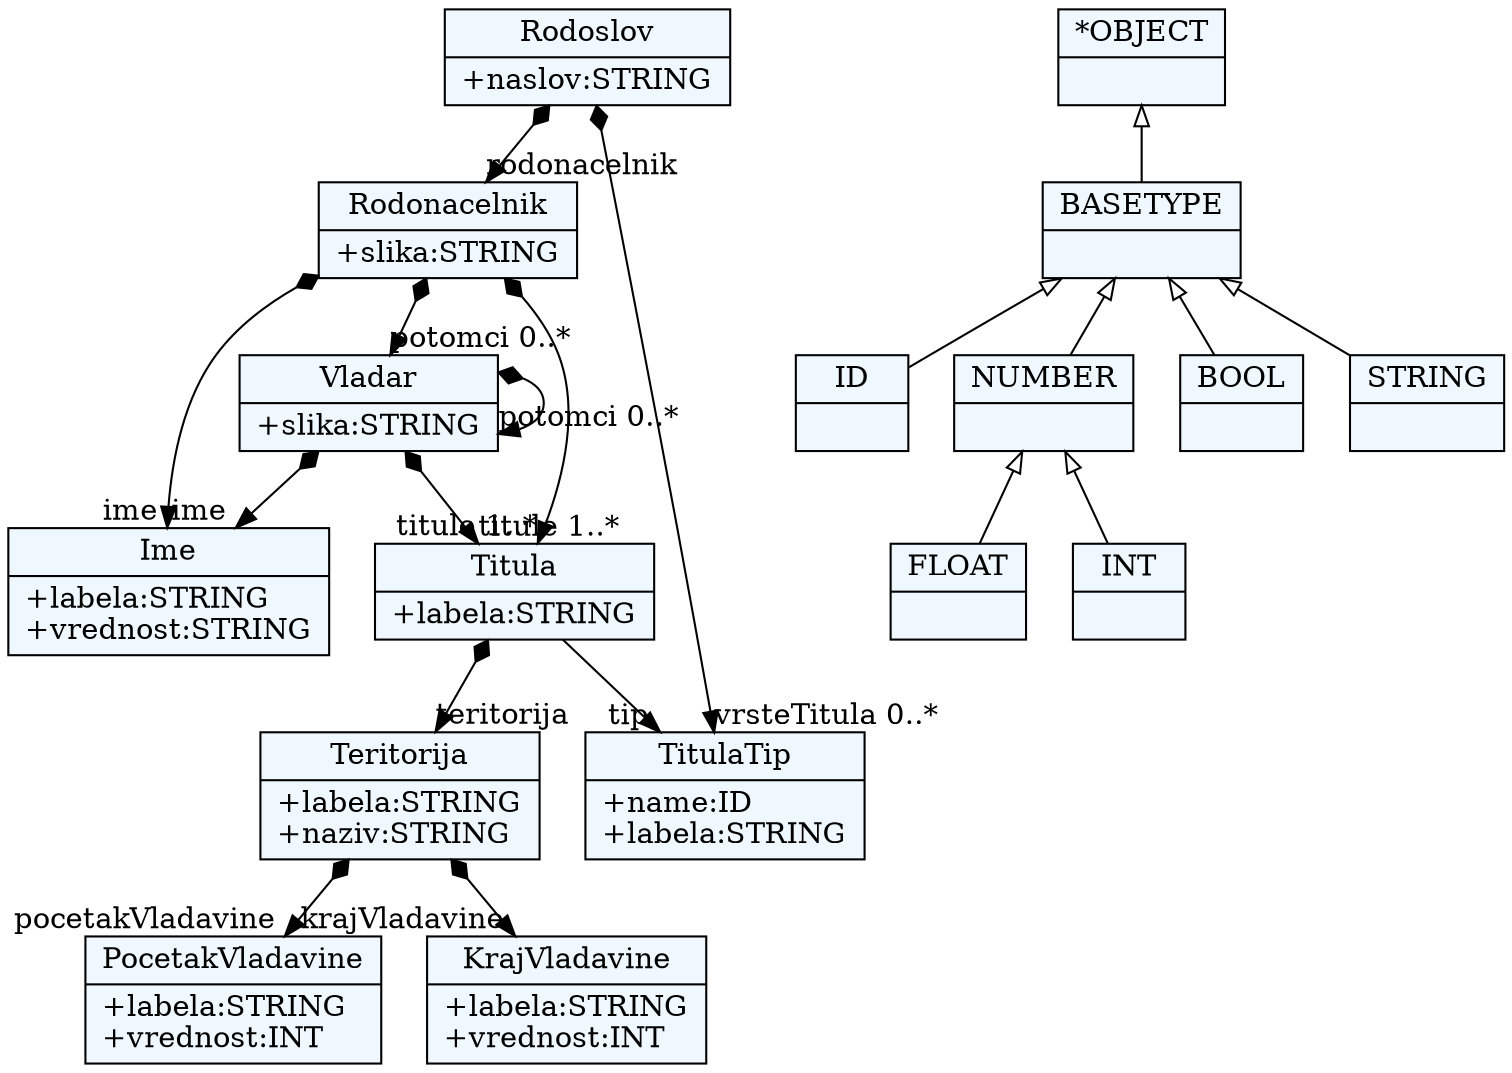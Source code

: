 
    digraph xtext {
    fontname = "Bitstream Vera Sans"
    fontsize = 8
    node[
        shape=record,
        style=filled,
        fillcolor=aliceblue
    ]
    nodesep = 0.3
    edge[dir=black,arrowtail=empty]


52857224[ label="{PocetakVladavine|+labela:STRING\l+vrednost:INT\l}"]

52289944 -> 52308824[arrowtail=diamond, dir=both, headlabel="ime "]
52289944 -> 52314488[arrowtail=diamond, dir=both, headlabel="titule 1..*"]
52289944 -> 52305992[arrowtail=diamond, dir=both, headlabel="potomci 0..*"]
52289944[ label="{Rodonacelnik|+slika:STRING\l}"]

52854392 -> 52857224[arrowtail=diamond, dir=both, headlabel="pocetakVladavine "]
52854392 -> 52860056[arrowtail=diamond, dir=both, headlabel="krajVladavine "]
52854392[ label="{Teritorija|+labela:STRING\l+naziv:STRING\l}"]

52314488 -> 52311656[headlabel="tip "]
52314488 -> 52854392[arrowtail=diamond, dir=both, headlabel="teritorija "]
52314488[ label="{Titula|+labela:STRING\l}"]

52308824[ label="{Ime|+labela:STRING\l+vrednost:STRING\l}"]

52298440 -> 52311656[arrowtail=diamond, dir=both, headlabel="vrsteTitula 0..*"]
52298440 -> 52289944[arrowtail=diamond, dir=both, headlabel="rodonacelnik "]
52298440[ label="{Rodoslov|+naslov:STRING\l}"]

52305992 -> 52308824[arrowtail=diamond, dir=both, headlabel="ime "]
52305992 -> 52314488[arrowtail=diamond, dir=both, headlabel="titule 1..*"]
52305992 -> 52305992[arrowtail=diamond, dir=both, headlabel="potomci 0..*"]
52305992[ label="{Vladar|+slika:STRING\l}"]

52311656[ label="{TitulaTip|+name:ID\l+labela:STRING\l}"]

52860056[ label="{KrajVladavine|+labela:STRING\l+vrednost:INT\l}"]

52285224[ label="{ID|}"]

52302216[ label="{BASETYPE|}"]
52302216 -> 52299384 [dir=back]
52302216 -> 52290888 [dir=back]
52302216 -> 52285224 [dir=back]
52302216 -> 52288056 [dir=back]

52288056[ label="{STRING|}"]

52305048[ label="{*OBJECT|}"]
52305048 -> 52302216 [dir=back]

52290888[ label="{BOOL|}"]

52296552[ label="{FLOAT|}"]

52293720[ label="{INT|}"]

52299384[ label="{NUMBER|}"]
52299384 -> 52296552 [dir=back]
52299384 -> 52293720 [dir=back]


}
